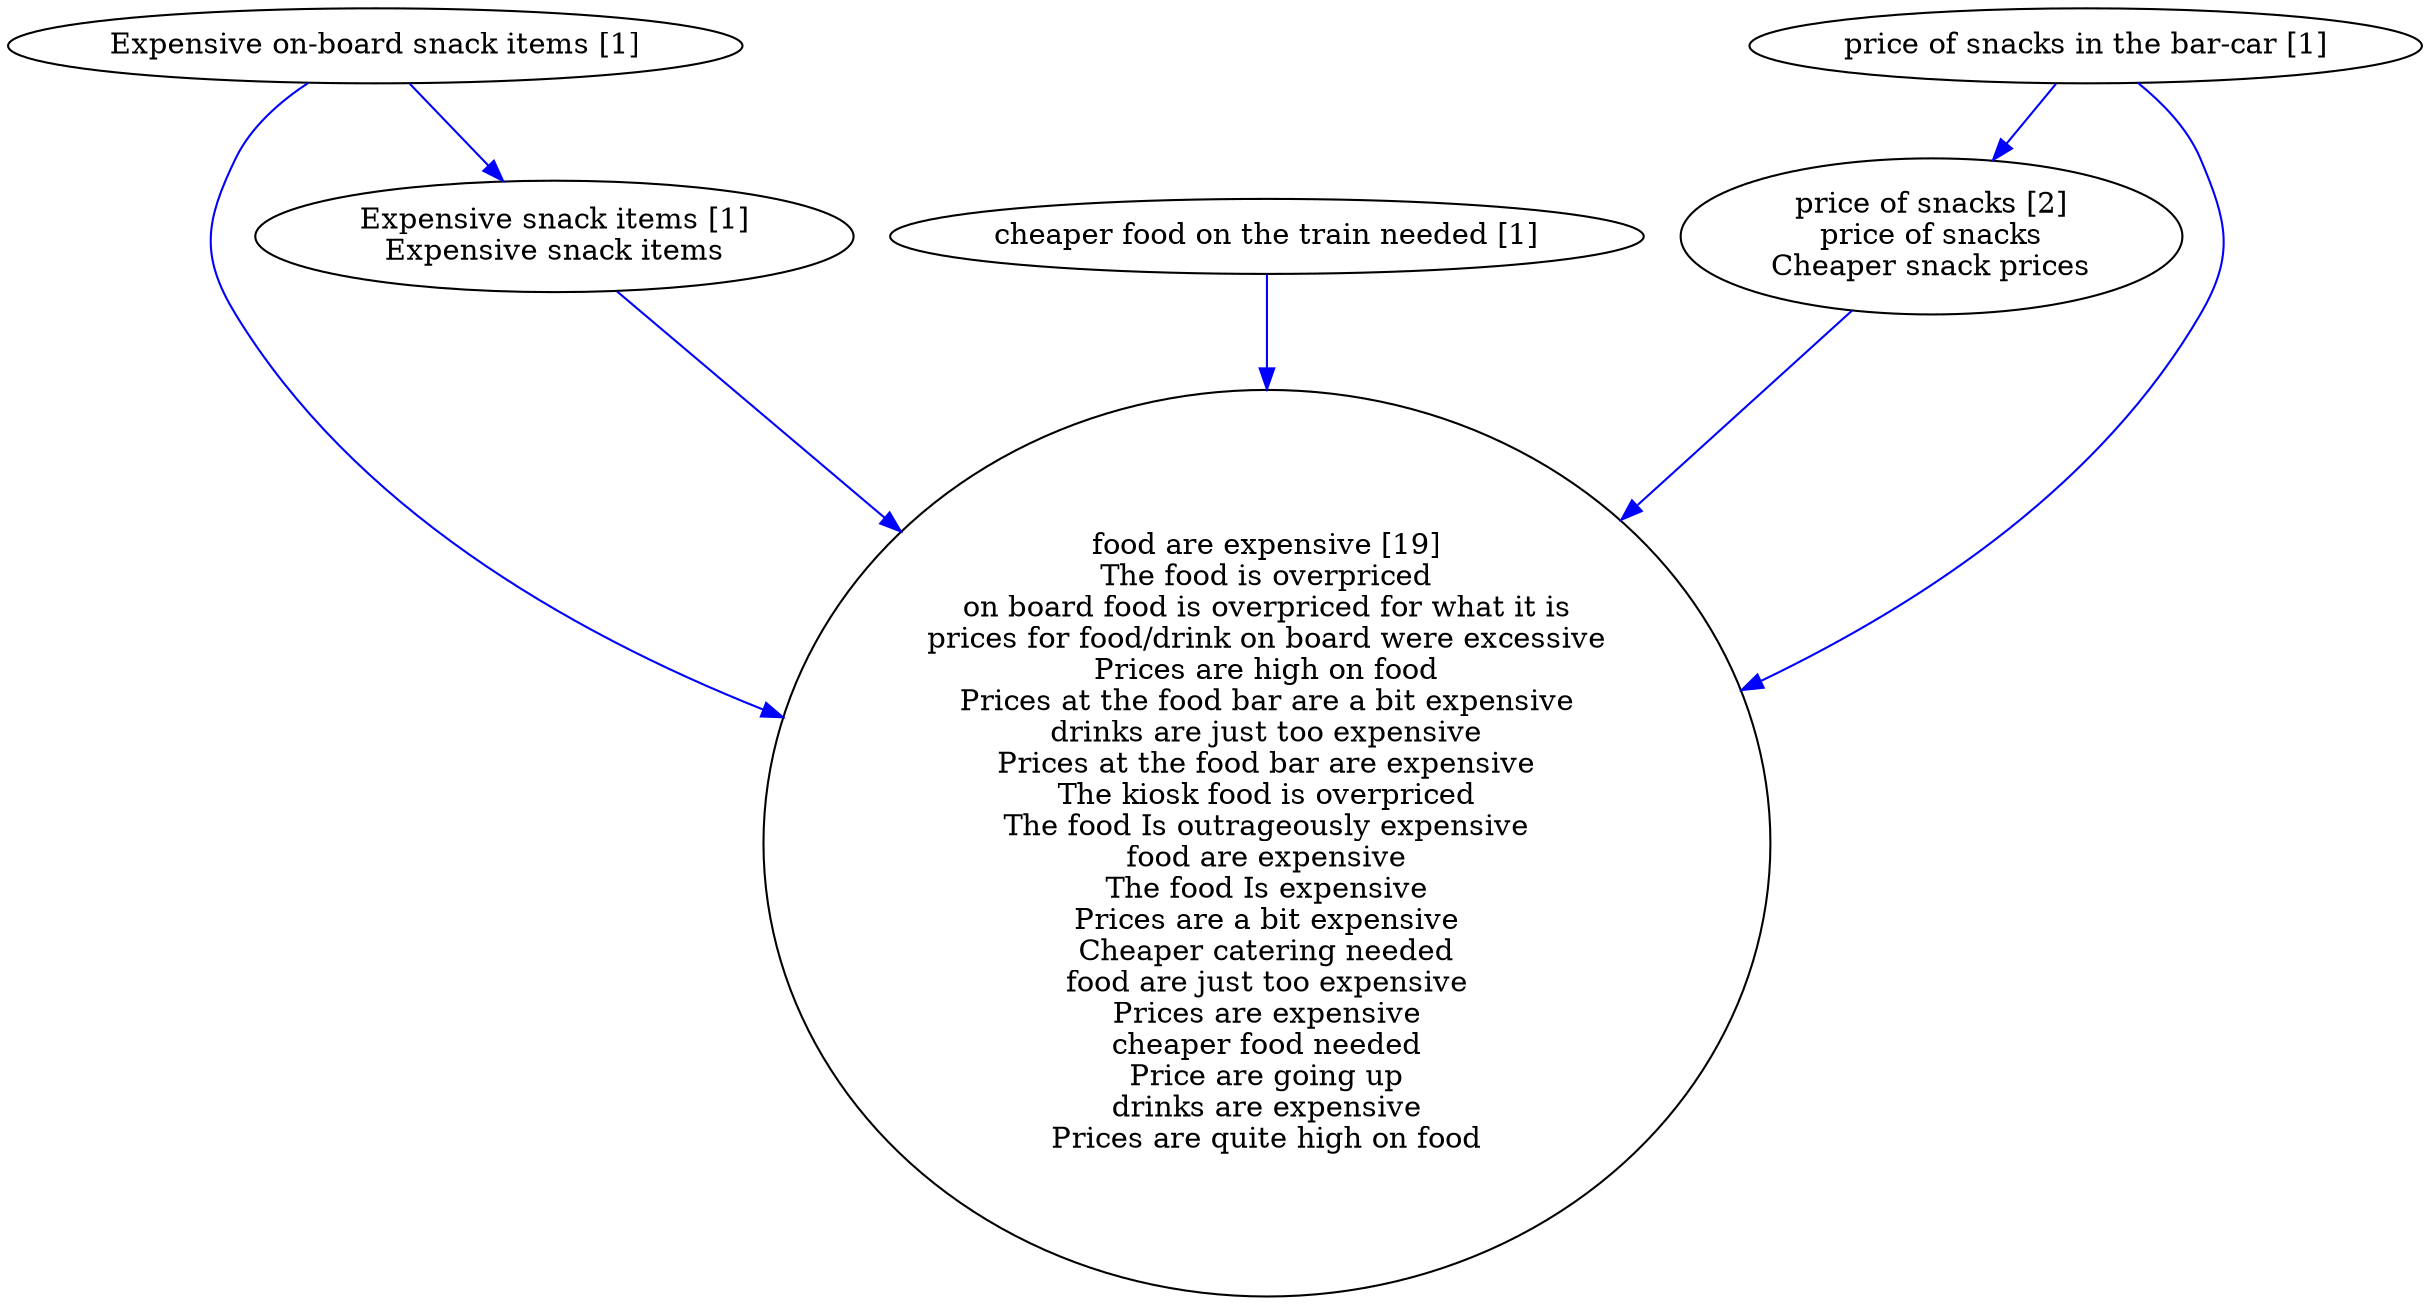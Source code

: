 digraph collapsedGraph {
"price of snacks [2]\nprice of snacks\nCheaper snack prices""food are expensive [19]\nThe food is overpriced\non board food is overpriced for what it is\nprices for food/drink on board were excessive\nPrices are high on food\nPrices at the food bar are a bit expensive\ndrinks are just too expensive\nPrices at the food bar are expensive\nThe kiosk food is overpriced\nThe food Is outrageously expensive\nfood are expensive\nThe food Is expensive\nPrices are a bit expensive\nCheaper catering needed\nfood are just too expensive\nPrices are expensive\ncheaper food needed\nPrice are going up\ndrinks are expensive\nPrices are quite high on food""Expensive on-board snack items [1]""Expensive snack items [1]\nExpensive snack items""cheaper food on the train needed [1]""price of snacks in the bar-car [1]""Expensive on-board snack items [1]" -> "Expensive snack items [1]\nExpensive snack items" [color=blue]
"price of snacks [2]\nprice of snacks\nCheaper snack prices" -> "food are expensive [19]\nThe food is overpriced\non board food is overpriced for what it is\nprices for food/drink on board were excessive\nPrices are high on food\nPrices at the food bar are a bit expensive\ndrinks are just too expensive\nPrices at the food bar are expensive\nThe kiosk food is overpriced\nThe food Is outrageously expensive\nfood are expensive\nThe food Is expensive\nPrices are a bit expensive\nCheaper catering needed\nfood are just too expensive\nPrices are expensive\ncheaper food needed\nPrice are going up\ndrinks are expensive\nPrices are quite high on food" [color=blue]
"Expensive on-board snack items [1]" -> "food are expensive [19]\nThe food is overpriced\non board food is overpriced for what it is\nprices for food/drink on board were excessive\nPrices are high on food\nPrices at the food bar are a bit expensive\ndrinks are just too expensive\nPrices at the food bar are expensive\nThe kiosk food is overpriced\nThe food Is outrageously expensive\nfood are expensive\nThe food Is expensive\nPrices are a bit expensive\nCheaper catering needed\nfood are just too expensive\nPrices are expensive\ncheaper food needed\nPrice are going up\ndrinks are expensive\nPrices are quite high on food" [color=blue]
"Expensive snack items [1]\nExpensive snack items" -> "food are expensive [19]\nThe food is overpriced\non board food is overpriced for what it is\nprices for food/drink on board were excessive\nPrices are high on food\nPrices at the food bar are a bit expensive\ndrinks are just too expensive\nPrices at the food bar are expensive\nThe kiosk food is overpriced\nThe food Is outrageously expensive\nfood are expensive\nThe food Is expensive\nPrices are a bit expensive\nCheaper catering needed\nfood are just too expensive\nPrices are expensive\ncheaper food needed\nPrice are going up\ndrinks are expensive\nPrices are quite high on food" [color=blue]
"cheaper food on the train needed [1]" -> "food are expensive [19]\nThe food is overpriced\non board food is overpriced for what it is\nprices for food/drink on board were excessive\nPrices are high on food\nPrices at the food bar are a bit expensive\ndrinks are just too expensive\nPrices at the food bar are expensive\nThe kiosk food is overpriced\nThe food Is outrageously expensive\nfood are expensive\nThe food Is expensive\nPrices are a bit expensive\nCheaper catering needed\nfood are just too expensive\nPrices are expensive\ncheaper food needed\nPrice are going up\ndrinks are expensive\nPrices are quite high on food" [color=blue]
"price of snacks in the bar-car [1]" -> "price of snacks [2]\nprice of snacks\nCheaper snack prices" [color=blue]
"price of snacks in the bar-car [1]" -> "food are expensive [19]\nThe food is overpriced\non board food is overpriced for what it is\nprices for food/drink on board were excessive\nPrices are high on food\nPrices at the food bar are a bit expensive\ndrinks are just too expensive\nPrices at the food bar are expensive\nThe kiosk food is overpriced\nThe food Is outrageously expensive\nfood are expensive\nThe food Is expensive\nPrices are a bit expensive\nCheaper catering needed\nfood are just too expensive\nPrices are expensive\ncheaper food needed\nPrice are going up\ndrinks are expensive\nPrices are quite high on food" [color=blue]
}